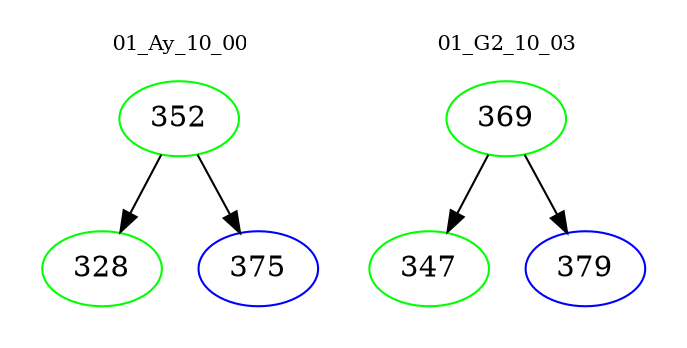 digraph{
subgraph cluster_0 {
color = white
label = "01_Ay_10_00";
fontsize=10;
T0_352 [label="352", color="green"]
T0_352 -> T0_328 [color="black"]
T0_328 [label="328", color="green"]
T0_352 -> T0_375 [color="black"]
T0_375 [label="375", color="blue"]
}
subgraph cluster_1 {
color = white
label = "01_G2_10_03";
fontsize=10;
T1_369 [label="369", color="green"]
T1_369 -> T1_347 [color="black"]
T1_347 [label="347", color="green"]
T1_369 -> T1_379 [color="black"]
T1_379 [label="379", color="blue"]
}
}
